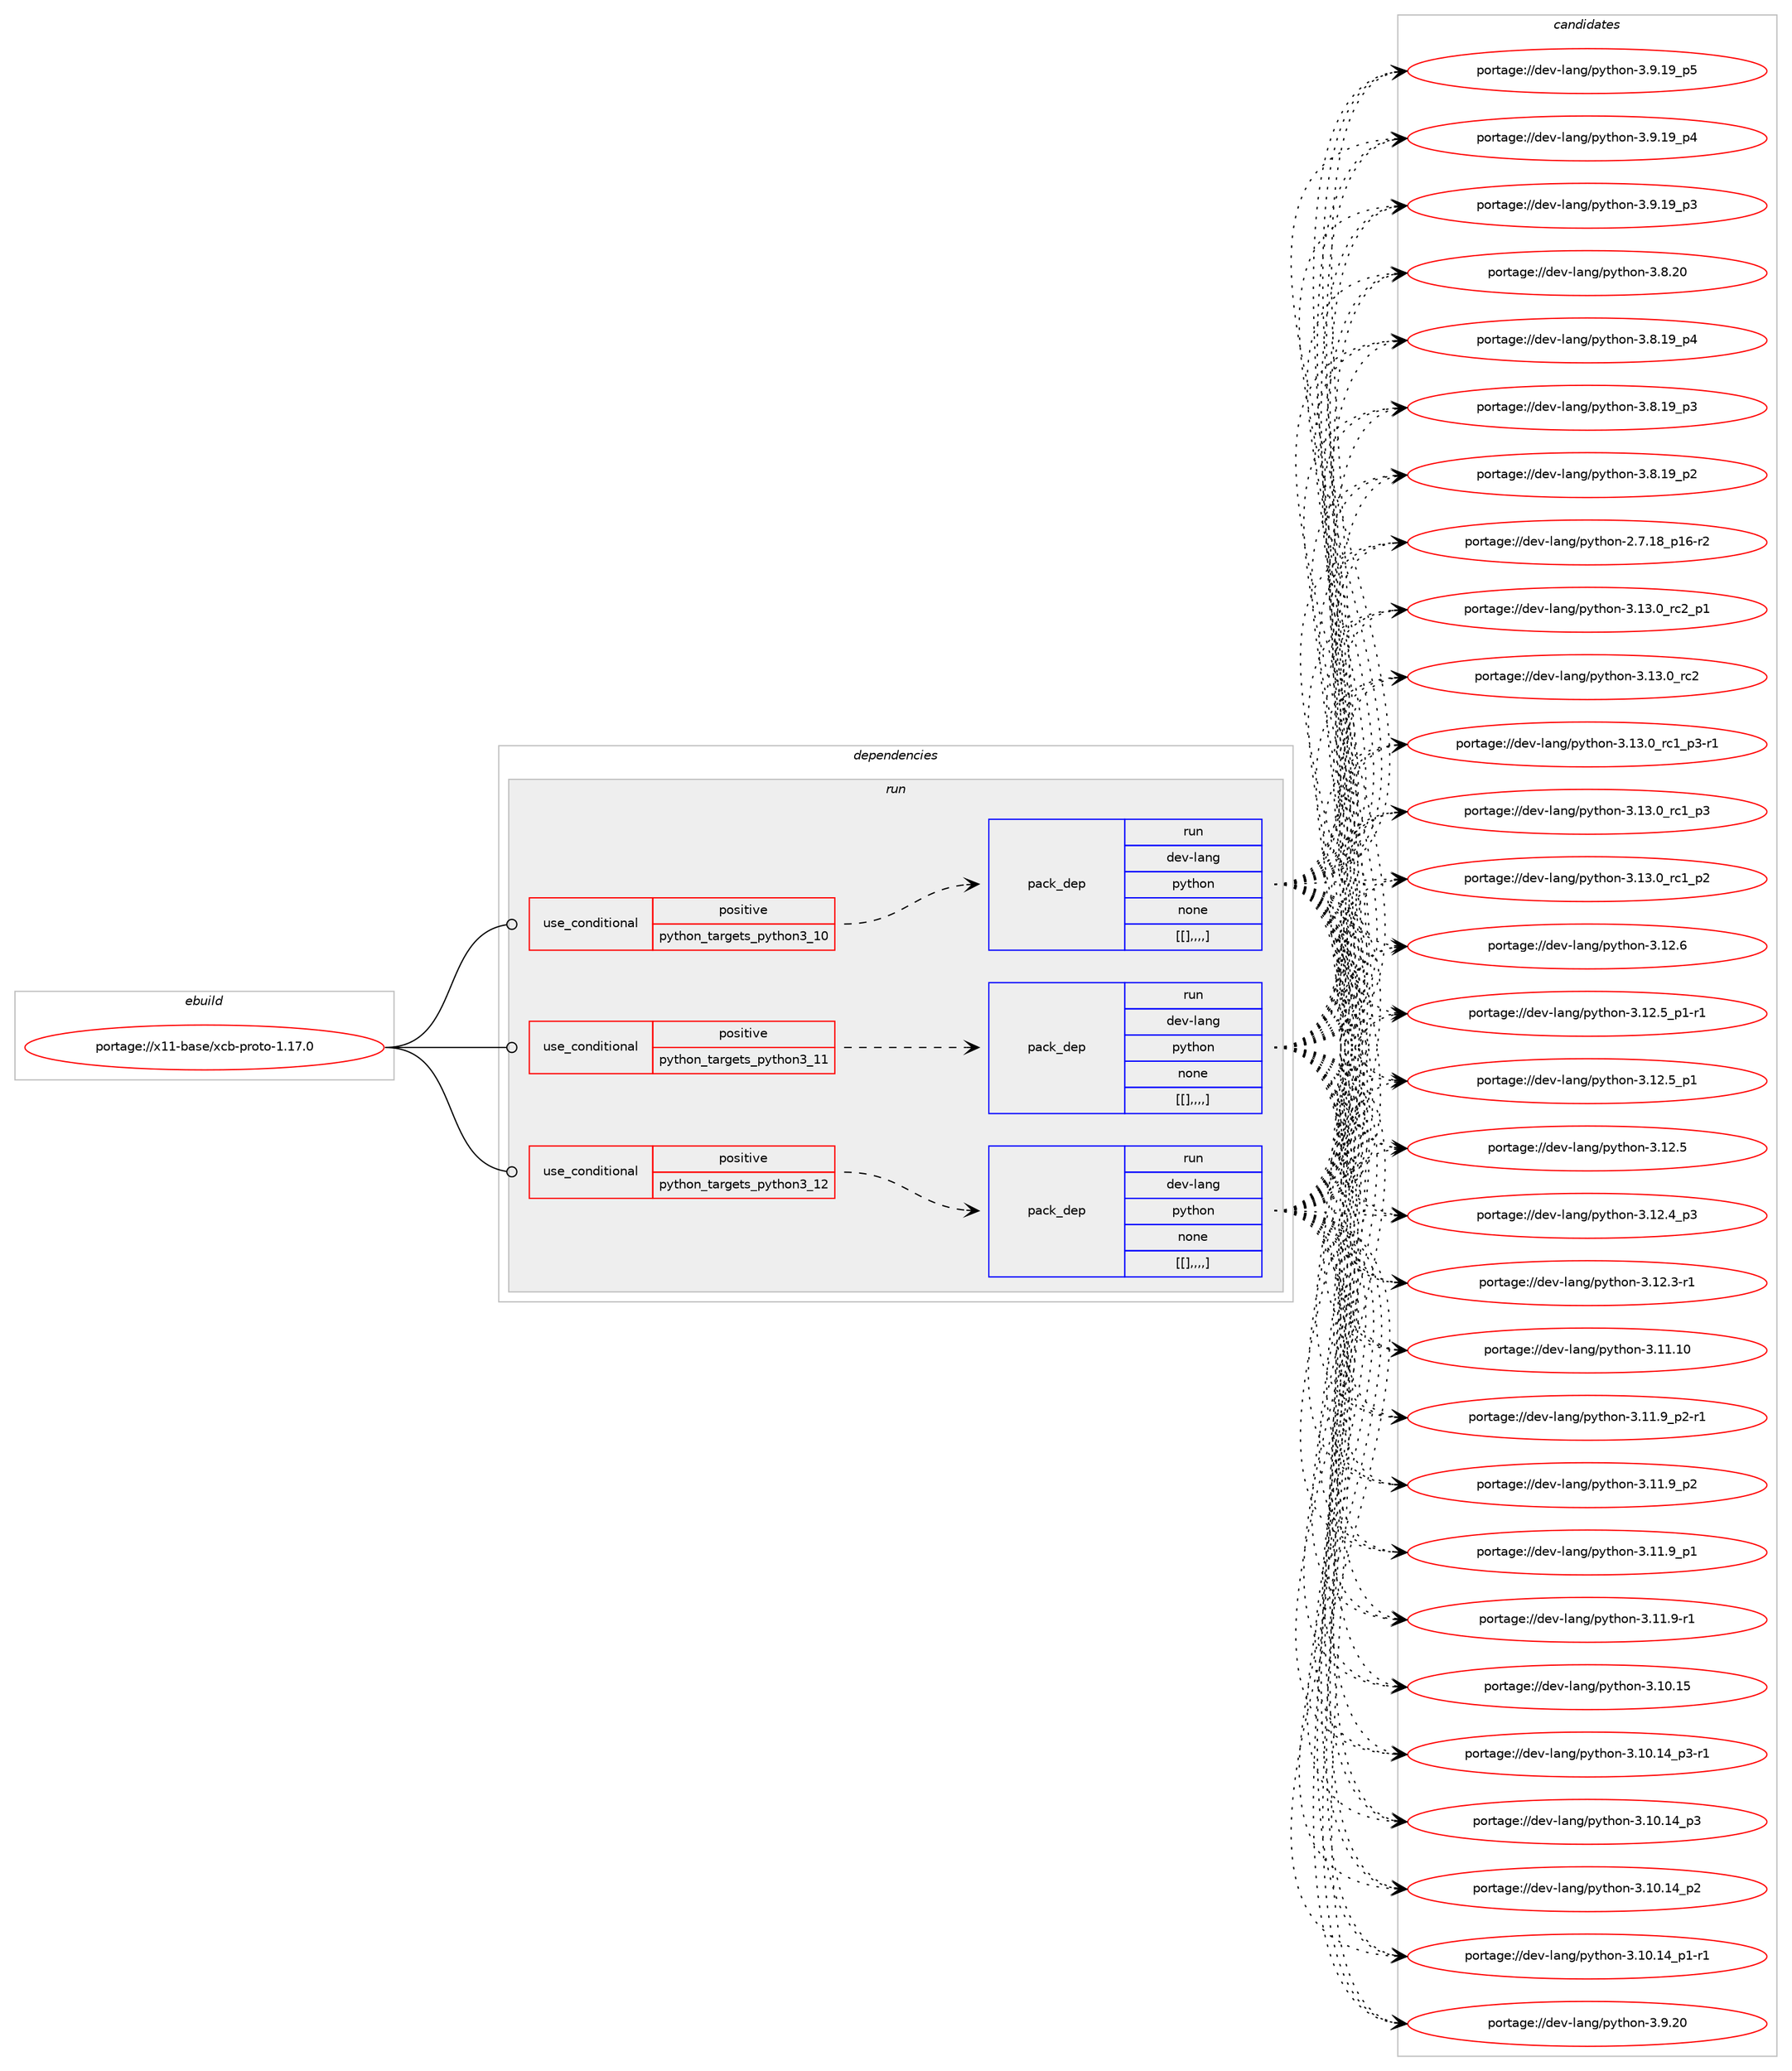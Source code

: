 digraph prolog {

# *************
# Graph options
# *************

newrank=true;
concentrate=true;
compound=true;
graph [rankdir=LR,fontname=Helvetica,fontsize=10,ranksep=1.5];#, ranksep=2.5, nodesep=0.2];
edge  [arrowhead=vee];
node  [fontname=Helvetica,fontsize=10];

# **********
# The ebuild
# **********

subgraph cluster_leftcol {
color=gray;
label=<<i>ebuild</i>>;
id [label="portage://x11-base/xcb-proto-1.17.0", color=red, width=4, href="../x11-base/xcb-proto-1.17.0.svg"];
}

# ****************
# The dependencies
# ****************

subgraph cluster_midcol {
color=gray;
label=<<i>dependencies</i>>;
subgraph cluster_compile {
fillcolor="#eeeeee";
style=filled;
label=<<i>compile</i>>;
}
subgraph cluster_compileandrun {
fillcolor="#eeeeee";
style=filled;
label=<<i>compile and run</i>>;
}
subgraph cluster_run {
fillcolor="#eeeeee";
style=filled;
label=<<i>run</i>>;
subgraph cond11611 {
dependency32131 [label=<<TABLE BORDER="0" CELLBORDER="1" CELLSPACING="0" CELLPADDING="4"><TR><TD ROWSPAN="3" CELLPADDING="10">use_conditional</TD></TR><TR><TD>positive</TD></TR><TR><TD>python_targets_python3_10</TD></TR></TABLE>>, shape=none, color=red];
subgraph pack20298 {
dependency32132 [label=<<TABLE BORDER="0" CELLBORDER="1" CELLSPACING="0" CELLPADDING="4" WIDTH="220"><TR><TD ROWSPAN="6" CELLPADDING="30">pack_dep</TD></TR><TR><TD WIDTH="110">run</TD></TR><TR><TD>dev-lang</TD></TR><TR><TD>python</TD></TR><TR><TD>none</TD></TR><TR><TD>[[],,,,]</TD></TR></TABLE>>, shape=none, color=blue];
}
dependency32131:e -> dependency32132:w [weight=20,style="dashed",arrowhead="vee"];
}
id:e -> dependency32131:w [weight=20,style="solid",arrowhead="odot"];
subgraph cond11612 {
dependency32133 [label=<<TABLE BORDER="0" CELLBORDER="1" CELLSPACING="0" CELLPADDING="4"><TR><TD ROWSPAN="3" CELLPADDING="10">use_conditional</TD></TR><TR><TD>positive</TD></TR><TR><TD>python_targets_python3_11</TD></TR></TABLE>>, shape=none, color=red];
subgraph pack20299 {
dependency32134 [label=<<TABLE BORDER="0" CELLBORDER="1" CELLSPACING="0" CELLPADDING="4" WIDTH="220"><TR><TD ROWSPAN="6" CELLPADDING="30">pack_dep</TD></TR><TR><TD WIDTH="110">run</TD></TR><TR><TD>dev-lang</TD></TR><TR><TD>python</TD></TR><TR><TD>none</TD></TR><TR><TD>[[],,,,]</TD></TR></TABLE>>, shape=none, color=blue];
}
dependency32133:e -> dependency32134:w [weight=20,style="dashed",arrowhead="vee"];
}
id:e -> dependency32133:w [weight=20,style="solid",arrowhead="odot"];
subgraph cond11613 {
dependency32135 [label=<<TABLE BORDER="0" CELLBORDER="1" CELLSPACING="0" CELLPADDING="4"><TR><TD ROWSPAN="3" CELLPADDING="10">use_conditional</TD></TR><TR><TD>positive</TD></TR><TR><TD>python_targets_python3_12</TD></TR></TABLE>>, shape=none, color=red];
subgraph pack20300 {
dependency32136 [label=<<TABLE BORDER="0" CELLBORDER="1" CELLSPACING="0" CELLPADDING="4" WIDTH="220"><TR><TD ROWSPAN="6" CELLPADDING="30">pack_dep</TD></TR><TR><TD WIDTH="110">run</TD></TR><TR><TD>dev-lang</TD></TR><TR><TD>python</TD></TR><TR><TD>none</TD></TR><TR><TD>[[],,,,]</TD></TR></TABLE>>, shape=none, color=blue];
}
dependency32135:e -> dependency32136:w [weight=20,style="dashed",arrowhead="vee"];
}
id:e -> dependency32135:w [weight=20,style="solid",arrowhead="odot"];
}
}

# **************
# The candidates
# **************

subgraph cluster_choices {
rank=same;
color=gray;
label=<<i>candidates</i>>;

subgraph choice20298 {
color=black;
nodesep=1;
choice100101118451089711010347112121116104111110455146495146489511499509511249 [label="portage://dev-lang/python-3.13.0_rc2_p1", color=red, width=4,href="../dev-lang/python-3.13.0_rc2_p1.svg"];
choice10010111845108971101034711212111610411111045514649514648951149950 [label="portage://dev-lang/python-3.13.0_rc2", color=red, width=4,href="../dev-lang/python-3.13.0_rc2.svg"];
choice1001011184510897110103471121211161041111104551464951464895114994995112514511449 [label="portage://dev-lang/python-3.13.0_rc1_p3-r1", color=red, width=4,href="../dev-lang/python-3.13.0_rc1_p3-r1.svg"];
choice100101118451089711010347112121116104111110455146495146489511499499511251 [label="portage://dev-lang/python-3.13.0_rc1_p3", color=red, width=4,href="../dev-lang/python-3.13.0_rc1_p3.svg"];
choice100101118451089711010347112121116104111110455146495146489511499499511250 [label="portage://dev-lang/python-3.13.0_rc1_p2", color=red, width=4,href="../dev-lang/python-3.13.0_rc1_p2.svg"];
choice10010111845108971101034711212111610411111045514649504654 [label="portage://dev-lang/python-3.12.6", color=red, width=4,href="../dev-lang/python-3.12.6.svg"];
choice1001011184510897110103471121211161041111104551464950465395112494511449 [label="portage://dev-lang/python-3.12.5_p1-r1", color=red, width=4,href="../dev-lang/python-3.12.5_p1-r1.svg"];
choice100101118451089711010347112121116104111110455146495046539511249 [label="portage://dev-lang/python-3.12.5_p1", color=red, width=4,href="../dev-lang/python-3.12.5_p1.svg"];
choice10010111845108971101034711212111610411111045514649504653 [label="portage://dev-lang/python-3.12.5", color=red, width=4,href="../dev-lang/python-3.12.5.svg"];
choice100101118451089711010347112121116104111110455146495046529511251 [label="portage://dev-lang/python-3.12.4_p3", color=red, width=4,href="../dev-lang/python-3.12.4_p3.svg"];
choice100101118451089711010347112121116104111110455146495046514511449 [label="portage://dev-lang/python-3.12.3-r1", color=red, width=4,href="../dev-lang/python-3.12.3-r1.svg"];
choice1001011184510897110103471121211161041111104551464949464948 [label="portage://dev-lang/python-3.11.10", color=red, width=4,href="../dev-lang/python-3.11.10.svg"];
choice1001011184510897110103471121211161041111104551464949465795112504511449 [label="portage://dev-lang/python-3.11.9_p2-r1", color=red, width=4,href="../dev-lang/python-3.11.9_p2-r1.svg"];
choice100101118451089711010347112121116104111110455146494946579511250 [label="portage://dev-lang/python-3.11.9_p2", color=red, width=4,href="../dev-lang/python-3.11.9_p2.svg"];
choice100101118451089711010347112121116104111110455146494946579511249 [label="portage://dev-lang/python-3.11.9_p1", color=red, width=4,href="../dev-lang/python-3.11.9_p1.svg"];
choice100101118451089711010347112121116104111110455146494946574511449 [label="portage://dev-lang/python-3.11.9-r1", color=red, width=4,href="../dev-lang/python-3.11.9-r1.svg"];
choice1001011184510897110103471121211161041111104551464948464953 [label="portage://dev-lang/python-3.10.15", color=red, width=4,href="../dev-lang/python-3.10.15.svg"];
choice100101118451089711010347112121116104111110455146494846495295112514511449 [label="portage://dev-lang/python-3.10.14_p3-r1", color=red, width=4,href="../dev-lang/python-3.10.14_p3-r1.svg"];
choice10010111845108971101034711212111610411111045514649484649529511251 [label="portage://dev-lang/python-3.10.14_p3", color=red, width=4,href="../dev-lang/python-3.10.14_p3.svg"];
choice10010111845108971101034711212111610411111045514649484649529511250 [label="portage://dev-lang/python-3.10.14_p2", color=red, width=4,href="../dev-lang/python-3.10.14_p2.svg"];
choice100101118451089711010347112121116104111110455146494846495295112494511449 [label="portage://dev-lang/python-3.10.14_p1-r1", color=red, width=4,href="../dev-lang/python-3.10.14_p1-r1.svg"];
choice10010111845108971101034711212111610411111045514657465048 [label="portage://dev-lang/python-3.9.20", color=red, width=4,href="../dev-lang/python-3.9.20.svg"];
choice100101118451089711010347112121116104111110455146574649579511253 [label="portage://dev-lang/python-3.9.19_p5", color=red, width=4,href="../dev-lang/python-3.9.19_p5.svg"];
choice100101118451089711010347112121116104111110455146574649579511252 [label="portage://dev-lang/python-3.9.19_p4", color=red, width=4,href="../dev-lang/python-3.9.19_p4.svg"];
choice100101118451089711010347112121116104111110455146574649579511251 [label="portage://dev-lang/python-3.9.19_p3", color=red, width=4,href="../dev-lang/python-3.9.19_p3.svg"];
choice10010111845108971101034711212111610411111045514656465048 [label="portage://dev-lang/python-3.8.20", color=red, width=4,href="../dev-lang/python-3.8.20.svg"];
choice100101118451089711010347112121116104111110455146564649579511252 [label="portage://dev-lang/python-3.8.19_p4", color=red, width=4,href="../dev-lang/python-3.8.19_p4.svg"];
choice100101118451089711010347112121116104111110455146564649579511251 [label="portage://dev-lang/python-3.8.19_p3", color=red, width=4,href="../dev-lang/python-3.8.19_p3.svg"];
choice100101118451089711010347112121116104111110455146564649579511250 [label="portage://dev-lang/python-3.8.19_p2", color=red, width=4,href="../dev-lang/python-3.8.19_p2.svg"];
choice100101118451089711010347112121116104111110455046554649569511249544511450 [label="portage://dev-lang/python-2.7.18_p16-r2", color=red, width=4,href="../dev-lang/python-2.7.18_p16-r2.svg"];
dependency32132:e -> choice100101118451089711010347112121116104111110455146495146489511499509511249:w [style=dotted,weight="100"];
dependency32132:e -> choice10010111845108971101034711212111610411111045514649514648951149950:w [style=dotted,weight="100"];
dependency32132:e -> choice1001011184510897110103471121211161041111104551464951464895114994995112514511449:w [style=dotted,weight="100"];
dependency32132:e -> choice100101118451089711010347112121116104111110455146495146489511499499511251:w [style=dotted,weight="100"];
dependency32132:e -> choice100101118451089711010347112121116104111110455146495146489511499499511250:w [style=dotted,weight="100"];
dependency32132:e -> choice10010111845108971101034711212111610411111045514649504654:w [style=dotted,weight="100"];
dependency32132:e -> choice1001011184510897110103471121211161041111104551464950465395112494511449:w [style=dotted,weight="100"];
dependency32132:e -> choice100101118451089711010347112121116104111110455146495046539511249:w [style=dotted,weight="100"];
dependency32132:e -> choice10010111845108971101034711212111610411111045514649504653:w [style=dotted,weight="100"];
dependency32132:e -> choice100101118451089711010347112121116104111110455146495046529511251:w [style=dotted,weight="100"];
dependency32132:e -> choice100101118451089711010347112121116104111110455146495046514511449:w [style=dotted,weight="100"];
dependency32132:e -> choice1001011184510897110103471121211161041111104551464949464948:w [style=dotted,weight="100"];
dependency32132:e -> choice1001011184510897110103471121211161041111104551464949465795112504511449:w [style=dotted,weight="100"];
dependency32132:e -> choice100101118451089711010347112121116104111110455146494946579511250:w [style=dotted,weight="100"];
dependency32132:e -> choice100101118451089711010347112121116104111110455146494946579511249:w [style=dotted,weight="100"];
dependency32132:e -> choice100101118451089711010347112121116104111110455146494946574511449:w [style=dotted,weight="100"];
dependency32132:e -> choice1001011184510897110103471121211161041111104551464948464953:w [style=dotted,weight="100"];
dependency32132:e -> choice100101118451089711010347112121116104111110455146494846495295112514511449:w [style=dotted,weight="100"];
dependency32132:e -> choice10010111845108971101034711212111610411111045514649484649529511251:w [style=dotted,weight="100"];
dependency32132:e -> choice10010111845108971101034711212111610411111045514649484649529511250:w [style=dotted,weight="100"];
dependency32132:e -> choice100101118451089711010347112121116104111110455146494846495295112494511449:w [style=dotted,weight="100"];
dependency32132:e -> choice10010111845108971101034711212111610411111045514657465048:w [style=dotted,weight="100"];
dependency32132:e -> choice100101118451089711010347112121116104111110455146574649579511253:w [style=dotted,weight="100"];
dependency32132:e -> choice100101118451089711010347112121116104111110455146574649579511252:w [style=dotted,weight="100"];
dependency32132:e -> choice100101118451089711010347112121116104111110455146574649579511251:w [style=dotted,weight="100"];
dependency32132:e -> choice10010111845108971101034711212111610411111045514656465048:w [style=dotted,weight="100"];
dependency32132:e -> choice100101118451089711010347112121116104111110455146564649579511252:w [style=dotted,weight="100"];
dependency32132:e -> choice100101118451089711010347112121116104111110455146564649579511251:w [style=dotted,weight="100"];
dependency32132:e -> choice100101118451089711010347112121116104111110455146564649579511250:w [style=dotted,weight="100"];
dependency32132:e -> choice100101118451089711010347112121116104111110455046554649569511249544511450:w [style=dotted,weight="100"];
}
subgraph choice20299 {
color=black;
nodesep=1;
choice100101118451089711010347112121116104111110455146495146489511499509511249 [label="portage://dev-lang/python-3.13.0_rc2_p1", color=red, width=4,href="../dev-lang/python-3.13.0_rc2_p1.svg"];
choice10010111845108971101034711212111610411111045514649514648951149950 [label="portage://dev-lang/python-3.13.0_rc2", color=red, width=4,href="../dev-lang/python-3.13.0_rc2.svg"];
choice1001011184510897110103471121211161041111104551464951464895114994995112514511449 [label="portage://dev-lang/python-3.13.0_rc1_p3-r1", color=red, width=4,href="../dev-lang/python-3.13.0_rc1_p3-r1.svg"];
choice100101118451089711010347112121116104111110455146495146489511499499511251 [label="portage://dev-lang/python-3.13.0_rc1_p3", color=red, width=4,href="../dev-lang/python-3.13.0_rc1_p3.svg"];
choice100101118451089711010347112121116104111110455146495146489511499499511250 [label="portage://dev-lang/python-3.13.0_rc1_p2", color=red, width=4,href="../dev-lang/python-3.13.0_rc1_p2.svg"];
choice10010111845108971101034711212111610411111045514649504654 [label="portage://dev-lang/python-3.12.6", color=red, width=4,href="../dev-lang/python-3.12.6.svg"];
choice1001011184510897110103471121211161041111104551464950465395112494511449 [label="portage://dev-lang/python-3.12.5_p1-r1", color=red, width=4,href="../dev-lang/python-3.12.5_p1-r1.svg"];
choice100101118451089711010347112121116104111110455146495046539511249 [label="portage://dev-lang/python-3.12.5_p1", color=red, width=4,href="../dev-lang/python-3.12.5_p1.svg"];
choice10010111845108971101034711212111610411111045514649504653 [label="portage://dev-lang/python-3.12.5", color=red, width=4,href="../dev-lang/python-3.12.5.svg"];
choice100101118451089711010347112121116104111110455146495046529511251 [label="portage://dev-lang/python-3.12.4_p3", color=red, width=4,href="../dev-lang/python-3.12.4_p3.svg"];
choice100101118451089711010347112121116104111110455146495046514511449 [label="portage://dev-lang/python-3.12.3-r1", color=red, width=4,href="../dev-lang/python-3.12.3-r1.svg"];
choice1001011184510897110103471121211161041111104551464949464948 [label="portage://dev-lang/python-3.11.10", color=red, width=4,href="../dev-lang/python-3.11.10.svg"];
choice1001011184510897110103471121211161041111104551464949465795112504511449 [label="portage://dev-lang/python-3.11.9_p2-r1", color=red, width=4,href="../dev-lang/python-3.11.9_p2-r1.svg"];
choice100101118451089711010347112121116104111110455146494946579511250 [label="portage://dev-lang/python-3.11.9_p2", color=red, width=4,href="../dev-lang/python-3.11.9_p2.svg"];
choice100101118451089711010347112121116104111110455146494946579511249 [label="portage://dev-lang/python-3.11.9_p1", color=red, width=4,href="../dev-lang/python-3.11.9_p1.svg"];
choice100101118451089711010347112121116104111110455146494946574511449 [label="portage://dev-lang/python-3.11.9-r1", color=red, width=4,href="../dev-lang/python-3.11.9-r1.svg"];
choice1001011184510897110103471121211161041111104551464948464953 [label="portage://dev-lang/python-3.10.15", color=red, width=4,href="../dev-lang/python-3.10.15.svg"];
choice100101118451089711010347112121116104111110455146494846495295112514511449 [label="portage://dev-lang/python-3.10.14_p3-r1", color=red, width=4,href="../dev-lang/python-3.10.14_p3-r1.svg"];
choice10010111845108971101034711212111610411111045514649484649529511251 [label="portage://dev-lang/python-3.10.14_p3", color=red, width=4,href="../dev-lang/python-3.10.14_p3.svg"];
choice10010111845108971101034711212111610411111045514649484649529511250 [label="portage://dev-lang/python-3.10.14_p2", color=red, width=4,href="../dev-lang/python-3.10.14_p2.svg"];
choice100101118451089711010347112121116104111110455146494846495295112494511449 [label="portage://dev-lang/python-3.10.14_p1-r1", color=red, width=4,href="../dev-lang/python-3.10.14_p1-r1.svg"];
choice10010111845108971101034711212111610411111045514657465048 [label="portage://dev-lang/python-3.9.20", color=red, width=4,href="../dev-lang/python-3.9.20.svg"];
choice100101118451089711010347112121116104111110455146574649579511253 [label="portage://dev-lang/python-3.9.19_p5", color=red, width=4,href="../dev-lang/python-3.9.19_p5.svg"];
choice100101118451089711010347112121116104111110455146574649579511252 [label="portage://dev-lang/python-3.9.19_p4", color=red, width=4,href="../dev-lang/python-3.9.19_p4.svg"];
choice100101118451089711010347112121116104111110455146574649579511251 [label="portage://dev-lang/python-3.9.19_p3", color=red, width=4,href="../dev-lang/python-3.9.19_p3.svg"];
choice10010111845108971101034711212111610411111045514656465048 [label="portage://dev-lang/python-3.8.20", color=red, width=4,href="../dev-lang/python-3.8.20.svg"];
choice100101118451089711010347112121116104111110455146564649579511252 [label="portage://dev-lang/python-3.8.19_p4", color=red, width=4,href="../dev-lang/python-3.8.19_p4.svg"];
choice100101118451089711010347112121116104111110455146564649579511251 [label="portage://dev-lang/python-3.8.19_p3", color=red, width=4,href="../dev-lang/python-3.8.19_p3.svg"];
choice100101118451089711010347112121116104111110455146564649579511250 [label="portage://dev-lang/python-3.8.19_p2", color=red, width=4,href="../dev-lang/python-3.8.19_p2.svg"];
choice100101118451089711010347112121116104111110455046554649569511249544511450 [label="portage://dev-lang/python-2.7.18_p16-r2", color=red, width=4,href="../dev-lang/python-2.7.18_p16-r2.svg"];
dependency32134:e -> choice100101118451089711010347112121116104111110455146495146489511499509511249:w [style=dotted,weight="100"];
dependency32134:e -> choice10010111845108971101034711212111610411111045514649514648951149950:w [style=dotted,weight="100"];
dependency32134:e -> choice1001011184510897110103471121211161041111104551464951464895114994995112514511449:w [style=dotted,weight="100"];
dependency32134:e -> choice100101118451089711010347112121116104111110455146495146489511499499511251:w [style=dotted,weight="100"];
dependency32134:e -> choice100101118451089711010347112121116104111110455146495146489511499499511250:w [style=dotted,weight="100"];
dependency32134:e -> choice10010111845108971101034711212111610411111045514649504654:w [style=dotted,weight="100"];
dependency32134:e -> choice1001011184510897110103471121211161041111104551464950465395112494511449:w [style=dotted,weight="100"];
dependency32134:e -> choice100101118451089711010347112121116104111110455146495046539511249:w [style=dotted,weight="100"];
dependency32134:e -> choice10010111845108971101034711212111610411111045514649504653:w [style=dotted,weight="100"];
dependency32134:e -> choice100101118451089711010347112121116104111110455146495046529511251:w [style=dotted,weight="100"];
dependency32134:e -> choice100101118451089711010347112121116104111110455146495046514511449:w [style=dotted,weight="100"];
dependency32134:e -> choice1001011184510897110103471121211161041111104551464949464948:w [style=dotted,weight="100"];
dependency32134:e -> choice1001011184510897110103471121211161041111104551464949465795112504511449:w [style=dotted,weight="100"];
dependency32134:e -> choice100101118451089711010347112121116104111110455146494946579511250:w [style=dotted,weight="100"];
dependency32134:e -> choice100101118451089711010347112121116104111110455146494946579511249:w [style=dotted,weight="100"];
dependency32134:e -> choice100101118451089711010347112121116104111110455146494946574511449:w [style=dotted,weight="100"];
dependency32134:e -> choice1001011184510897110103471121211161041111104551464948464953:w [style=dotted,weight="100"];
dependency32134:e -> choice100101118451089711010347112121116104111110455146494846495295112514511449:w [style=dotted,weight="100"];
dependency32134:e -> choice10010111845108971101034711212111610411111045514649484649529511251:w [style=dotted,weight="100"];
dependency32134:e -> choice10010111845108971101034711212111610411111045514649484649529511250:w [style=dotted,weight="100"];
dependency32134:e -> choice100101118451089711010347112121116104111110455146494846495295112494511449:w [style=dotted,weight="100"];
dependency32134:e -> choice10010111845108971101034711212111610411111045514657465048:w [style=dotted,weight="100"];
dependency32134:e -> choice100101118451089711010347112121116104111110455146574649579511253:w [style=dotted,weight="100"];
dependency32134:e -> choice100101118451089711010347112121116104111110455146574649579511252:w [style=dotted,weight="100"];
dependency32134:e -> choice100101118451089711010347112121116104111110455146574649579511251:w [style=dotted,weight="100"];
dependency32134:e -> choice10010111845108971101034711212111610411111045514656465048:w [style=dotted,weight="100"];
dependency32134:e -> choice100101118451089711010347112121116104111110455146564649579511252:w [style=dotted,weight="100"];
dependency32134:e -> choice100101118451089711010347112121116104111110455146564649579511251:w [style=dotted,weight="100"];
dependency32134:e -> choice100101118451089711010347112121116104111110455146564649579511250:w [style=dotted,weight="100"];
dependency32134:e -> choice100101118451089711010347112121116104111110455046554649569511249544511450:w [style=dotted,weight="100"];
}
subgraph choice20300 {
color=black;
nodesep=1;
choice100101118451089711010347112121116104111110455146495146489511499509511249 [label="portage://dev-lang/python-3.13.0_rc2_p1", color=red, width=4,href="../dev-lang/python-3.13.0_rc2_p1.svg"];
choice10010111845108971101034711212111610411111045514649514648951149950 [label="portage://dev-lang/python-3.13.0_rc2", color=red, width=4,href="../dev-lang/python-3.13.0_rc2.svg"];
choice1001011184510897110103471121211161041111104551464951464895114994995112514511449 [label="portage://dev-lang/python-3.13.0_rc1_p3-r1", color=red, width=4,href="../dev-lang/python-3.13.0_rc1_p3-r1.svg"];
choice100101118451089711010347112121116104111110455146495146489511499499511251 [label="portage://dev-lang/python-3.13.0_rc1_p3", color=red, width=4,href="../dev-lang/python-3.13.0_rc1_p3.svg"];
choice100101118451089711010347112121116104111110455146495146489511499499511250 [label="portage://dev-lang/python-3.13.0_rc1_p2", color=red, width=4,href="../dev-lang/python-3.13.0_rc1_p2.svg"];
choice10010111845108971101034711212111610411111045514649504654 [label="portage://dev-lang/python-3.12.6", color=red, width=4,href="../dev-lang/python-3.12.6.svg"];
choice1001011184510897110103471121211161041111104551464950465395112494511449 [label="portage://dev-lang/python-3.12.5_p1-r1", color=red, width=4,href="../dev-lang/python-3.12.5_p1-r1.svg"];
choice100101118451089711010347112121116104111110455146495046539511249 [label="portage://dev-lang/python-3.12.5_p1", color=red, width=4,href="../dev-lang/python-3.12.5_p1.svg"];
choice10010111845108971101034711212111610411111045514649504653 [label="portage://dev-lang/python-3.12.5", color=red, width=4,href="../dev-lang/python-3.12.5.svg"];
choice100101118451089711010347112121116104111110455146495046529511251 [label="portage://dev-lang/python-3.12.4_p3", color=red, width=4,href="../dev-lang/python-3.12.4_p3.svg"];
choice100101118451089711010347112121116104111110455146495046514511449 [label="portage://dev-lang/python-3.12.3-r1", color=red, width=4,href="../dev-lang/python-3.12.3-r1.svg"];
choice1001011184510897110103471121211161041111104551464949464948 [label="portage://dev-lang/python-3.11.10", color=red, width=4,href="../dev-lang/python-3.11.10.svg"];
choice1001011184510897110103471121211161041111104551464949465795112504511449 [label="portage://dev-lang/python-3.11.9_p2-r1", color=red, width=4,href="../dev-lang/python-3.11.9_p2-r1.svg"];
choice100101118451089711010347112121116104111110455146494946579511250 [label="portage://dev-lang/python-3.11.9_p2", color=red, width=4,href="../dev-lang/python-3.11.9_p2.svg"];
choice100101118451089711010347112121116104111110455146494946579511249 [label="portage://dev-lang/python-3.11.9_p1", color=red, width=4,href="../dev-lang/python-3.11.9_p1.svg"];
choice100101118451089711010347112121116104111110455146494946574511449 [label="portage://dev-lang/python-3.11.9-r1", color=red, width=4,href="../dev-lang/python-3.11.9-r1.svg"];
choice1001011184510897110103471121211161041111104551464948464953 [label="portage://dev-lang/python-3.10.15", color=red, width=4,href="../dev-lang/python-3.10.15.svg"];
choice100101118451089711010347112121116104111110455146494846495295112514511449 [label="portage://dev-lang/python-3.10.14_p3-r1", color=red, width=4,href="../dev-lang/python-3.10.14_p3-r1.svg"];
choice10010111845108971101034711212111610411111045514649484649529511251 [label="portage://dev-lang/python-3.10.14_p3", color=red, width=4,href="../dev-lang/python-3.10.14_p3.svg"];
choice10010111845108971101034711212111610411111045514649484649529511250 [label="portage://dev-lang/python-3.10.14_p2", color=red, width=4,href="../dev-lang/python-3.10.14_p2.svg"];
choice100101118451089711010347112121116104111110455146494846495295112494511449 [label="portage://dev-lang/python-3.10.14_p1-r1", color=red, width=4,href="../dev-lang/python-3.10.14_p1-r1.svg"];
choice10010111845108971101034711212111610411111045514657465048 [label="portage://dev-lang/python-3.9.20", color=red, width=4,href="../dev-lang/python-3.9.20.svg"];
choice100101118451089711010347112121116104111110455146574649579511253 [label="portage://dev-lang/python-3.9.19_p5", color=red, width=4,href="../dev-lang/python-3.9.19_p5.svg"];
choice100101118451089711010347112121116104111110455146574649579511252 [label="portage://dev-lang/python-3.9.19_p4", color=red, width=4,href="../dev-lang/python-3.9.19_p4.svg"];
choice100101118451089711010347112121116104111110455146574649579511251 [label="portage://dev-lang/python-3.9.19_p3", color=red, width=4,href="../dev-lang/python-3.9.19_p3.svg"];
choice10010111845108971101034711212111610411111045514656465048 [label="portage://dev-lang/python-3.8.20", color=red, width=4,href="../dev-lang/python-3.8.20.svg"];
choice100101118451089711010347112121116104111110455146564649579511252 [label="portage://dev-lang/python-3.8.19_p4", color=red, width=4,href="../dev-lang/python-3.8.19_p4.svg"];
choice100101118451089711010347112121116104111110455146564649579511251 [label="portage://dev-lang/python-3.8.19_p3", color=red, width=4,href="../dev-lang/python-3.8.19_p3.svg"];
choice100101118451089711010347112121116104111110455146564649579511250 [label="portage://dev-lang/python-3.8.19_p2", color=red, width=4,href="../dev-lang/python-3.8.19_p2.svg"];
choice100101118451089711010347112121116104111110455046554649569511249544511450 [label="portage://dev-lang/python-2.7.18_p16-r2", color=red, width=4,href="../dev-lang/python-2.7.18_p16-r2.svg"];
dependency32136:e -> choice100101118451089711010347112121116104111110455146495146489511499509511249:w [style=dotted,weight="100"];
dependency32136:e -> choice10010111845108971101034711212111610411111045514649514648951149950:w [style=dotted,weight="100"];
dependency32136:e -> choice1001011184510897110103471121211161041111104551464951464895114994995112514511449:w [style=dotted,weight="100"];
dependency32136:e -> choice100101118451089711010347112121116104111110455146495146489511499499511251:w [style=dotted,weight="100"];
dependency32136:e -> choice100101118451089711010347112121116104111110455146495146489511499499511250:w [style=dotted,weight="100"];
dependency32136:e -> choice10010111845108971101034711212111610411111045514649504654:w [style=dotted,weight="100"];
dependency32136:e -> choice1001011184510897110103471121211161041111104551464950465395112494511449:w [style=dotted,weight="100"];
dependency32136:e -> choice100101118451089711010347112121116104111110455146495046539511249:w [style=dotted,weight="100"];
dependency32136:e -> choice10010111845108971101034711212111610411111045514649504653:w [style=dotted,weight="100"];
dependency32136:e -> choice100101118451089711010347112121116104111110455146495046529511251:w [style=dotted,weight="100"];
dependency32136:e -> choice100101118451089711010347112121116104111110455146495046514511449:w [style=dotted,weight="100"];
dependency32136:e -> choice1001011184510897110103471121211161041111104551464949464948:w [style=dotted,weight="100"];
dependency32136:e -> choice1001011184510897110103471121211161041111104551464949465795112504511449:w [style=dotted,weight="100"];
dependency32136:e -> choice100101118451089711010347112121116104111110455146494946579511250:w [style=dotted,weight="100"];
dependency32136:e -> choice100101118451089711010347112121116104111110455146494946579511249:w [style=dotted,weight="100"];
dependency32136:e -> choice100101118451089711010347112121116104111110455146494946574511449:w [style=dotted,weight="100"];
dependency32136:e -> choice1001011184510897110103471121211161041111104551464948464953:w [style=dotted,weight="100"];
dependency32136:e -> choice100101118451089711010347112121116104111110455146494846495295112514511449:w [style=dotted,weight="100"];
dependency32136:e -> choice10010111845108971101034711212111610411111045514649484649529511251:w [style=dotted,weight="100"];
dependency32136:e -> choice10010111845108971101034711212111610411111045514649484649529511250:w [style=dotted,weight="100"];
dependency32136:e -> choice100101118451089711010347112121116104111110455146494846495295112494511449:w [style=dotted,weight="100"];
dependency32136:e -> choice10010111845108971101034711212111610411111045514657465048:w [style=dotted,weight="100"];
dependency32136:e -> choice100101118451089711010347112121116104111110455146574649579511253:w [style=dotted,weight="100"];
dependency32136:e -> choice100101118451089711010347112121116104111110455146574649579511252:w [style=dotted,weight="100"];
dependency32136:e -> choice100101118451089711010347112121116104111110455146574649579511251:w [style=dotted,weight="100"];
dependency32136:e -> choice10010111845108971101034711212111610411111045514656465048:w [style=dotted,weight="100"];
dependency32136:e -> choice100101118451089711010347112121116104111110455146564649579511252:w [style=dotted,weight="100"];
dependency32136:e -> choice100101118451089711010347112121116104111110455146564649579511251:w [style=dotted,weight="100"];
dependency32136:e -> choice100101118451089711010347112121116104111110455146564649579511250:w [style=dotted,weight="100"];
dependency32136:e -> choice100101118451089711010347112121116104111110455046554649569511249544511450:w [style=dotted,weight="100"];
}
}

}
